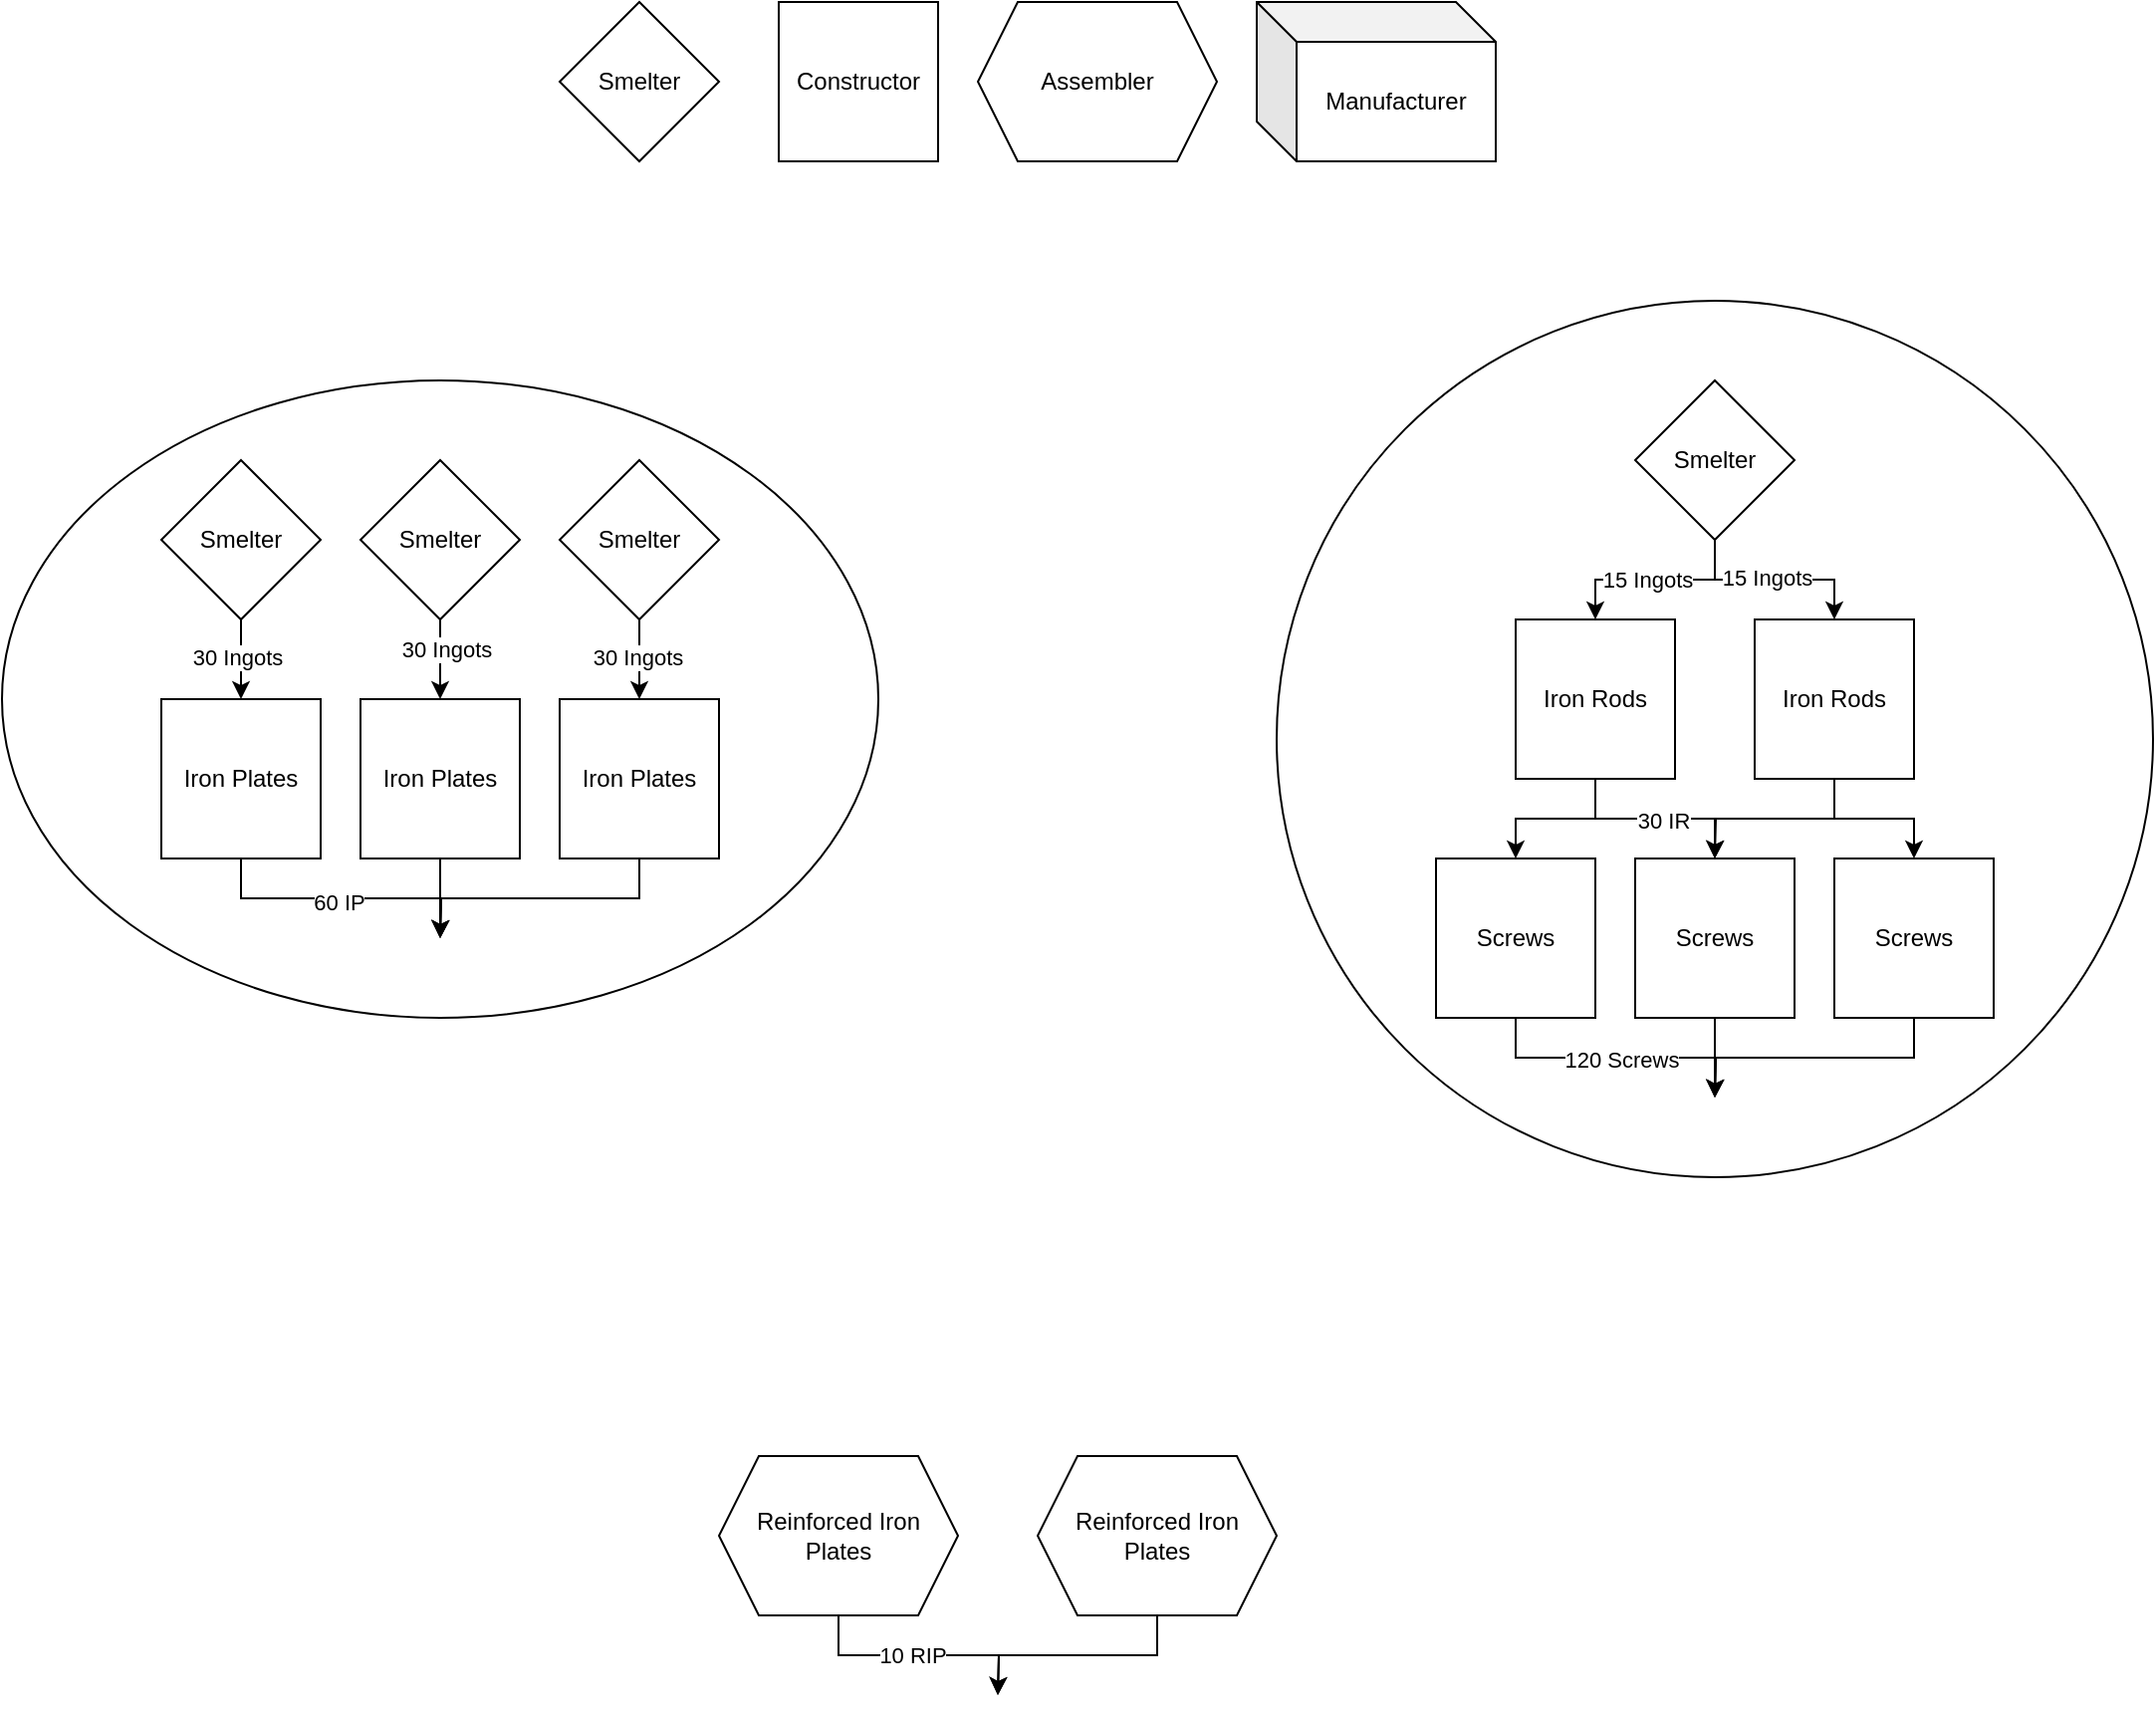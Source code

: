 <mxfile version="24.7.16">
  <diagram name="Page-1" id="bvM2yMaKVryaGW8BDhVk">
    <mxGraphModel dx="2924" dy="1066" grid="1" gridSize="10" guides="1" tooltips="1" connect="1" arrows="1" fold="1" page="1" pageScale="1" pageWidth="850" pageHeight="1100" math="0" shadow="0">
      <root>
        <mxCell id="0" />
        <mxCell id="1" parent="0" />
        <mxCell id="KBHnV0JSUS1abo_l2Nfh-4" value="&lt;div&gt;Smelter&lt;/div&gt;" style="rhombus;whiteSpace=wrap;html=1;" vertex="1" parent="1">
          <mxGeometry y="10" width="80" height="80" as="geometry" />
        </mxCell>
        <mxCell id="KBHnV0JSUS1abo_l2Nfh-5" value="&lt;div&gt;Constructor&lt;/div&gt;" style="whiteSpace=wrap;html=1;aspect=fixed;" vertex="1" parent="1">
          <mxGeometry x="110" y="10" width="80" height="80" as="geometry" />
        </mxCell>
        <mxCell id="KBHnV0JSUS1abo_l2Nfh-6" value="&lt;div&gt;Assembler&lt;/div&gt;" style="shape=hexagon;perimeter=hexagonPerimeter2;whiteSpace=wrap;html=1;fixedSize=1;" vertex="1" parent="1">
          <mxGeometry x="210" y="10" width="120" height="80" as="geometry" />
        </mxCell>
        <mxCell id="KBHnV0JSUS1abo_l2Nfh-7" value="Manufacturer" style="shape=cube;whiteSpace=wrap;html=1;boundedLbl=1;backgroundOutline=1;darkOpacity=0.05;darkOpacity2=0.1;" vertex="1" parent="1">
          <mxGeometry x="350" y="10" width="120" height="80" as="geometry" />
        </mxCell>
        <mxCell id="KBHnV0JSUS1abo_l2Nfh-100" style="edgeStyle=orthogonalEdgeStyle;rounded=0;orthogonalLoop=1;jettySize=auto;html=1;exitX=0.5;exitY=1;exitDx=0;exitDy=0;" edge="1" parent="1" source="KBHnV0JSUS1abo_l2Nfh-93">
          <mxGeometry relative="1" as="geometry">
            <mxPoint x="220" y="860" as="targetPoint" />
          </mxGeometry>
        </mxCell>
        <mxCell id="KBHnV0JSUS1abo_l2Nfh-102" value="10 RIP" style="edgeLabel;html=1;align=center;verticalAlign=middle;resizable=0;points=[];" vertex="1" connectable="0" parent="KBHnV0JSUS1abo_l2Nfh-100">
          <mxGeometry x="-0.054" relative="1" as="geometry">
            <mxPoint as="offset" />
          </mxGeometry>
        </mxCell>
        <mxCell id="KBHnV0JSUS1abo_l2Nfh-93" value="Reinforced Iron Plates" style="shape=hexagon;perimeter=hexagonPerimeter2;whiteSpace=wrap;html=1;fixedSize=1;" vertex="1" parent="1">
          <mxGeometry x="80" y="740" width="120" height="80" as="geometry" />
        </mxCell>
        <mxCell id="KBHnV0JSUS1abo_l2Nfh-101" style="edgeStyle=orthogonalEdgeStyle;rounded=0;orthogonalLoop=1;jettySize=auto;html=1;exitX=0.5;exitY=1;exitDx=0;exitDy=0;" edge="1" parent="1" source="KBHnV0JSUS1abo_l2Nfh-98">
          <mxGeometry relative="1" as="geometry">
            <mxPoint x="220" y="860" as="targetPoint" />
          </mxGeometry>
        </mxCell>
        <mxCell id="KBHnV0JSUS1abo_l2Nfh-98" value="Reinforced Iron Plates" style="shape=hexagon;perimeter=hexagonPerimeter2;whiteSpace=wrap;html=1;fixedSize=1;" vertex="1" parent="1">
          <mxGeometry x="240" y="740" width="120" height="80" as="geometry" />
        </mxCell>
        <mxCell id="KBHnV0JSUS1abo_l2Nfh-107" value="" style="group" vertex="1" connectable="0" parent="1">
          <mxGeometry x="360" y="160" width="440" height="440" as="geometry" />
        </mxCell>
        <mxCell id="KBHnV0JSUS1abo_l2Nfh-61" style="edgeStyle=orthogonalEdgeStyle;rounded=0;orthogonalLoop=1;jettySize=auto;html=1;exitX=0.5;exitY=1;exitDx=0;exitDy=0;entryX=0.5;entryY=0;entryDx=0;entryDy=0;" edge="1" parent="KBHnV0JSUS1abo_l2Nfh-107" source="KBHnV0JSUS1abo_l2Nfh-58" target="KBHnV0JSUS1abo_l2Nfh-59">
          <mxGeometry relative="1" as="geometry" />
        </mxCell>
        <mxCell id="KBHnV0JSUS1abo_l2Nfh-63" value="15 Ingots" style="edgeLabel;html=1;align=center;verticalAlign=middle;resizable=0;points=[];" vertex="1" connectable="0" parent="KBHnV0JSUS1abo_l2Nfh-61">
          <mxGeometry x="0.08" relative="1" as="geometry">
            <mxPoint as="offset" />
          </mxGeometry>
        </mxCell>
        <mxCell id="KBHnV0JSUS1abo_l2Nfh-62" style="edgeStyle=orthogonalEdgeStyle;rounded=0;orthogonalLoop=1;jettySize=auto;html=1;exitX=0.5;exitY=1;exitDx=0;exitDy=0;entryX=0.5;entryY=0;entryDx=0;entryDy=0;" edge="1" parent="KBHnV0JSUS1abo_l2Nfh-107" source="KBHnV0JSUS1abo_l2Nfh-58" target="KBHnV0JSUS1abo_l2Nfh-60">
          <mxGeometry relative="1" as="geometry" />
        </mxCell>
        <mxCell id="KBHnV0JSUS1abo_l2Nfh-64" value="&lt;div&gt;15 Ingots&lt;/div&gt;" style="edgeLabel;html=1;align=center;verticalAlign=middle;resizable=0;points=[];" vertex="1" connectable="0" parent="KBHnV0JSUS1abo_l2Nfh-62">
          <mxGeometry x="-0.08" y="1" relative="1" as="geometry">
            <mxPoint as="offset" />
          </mxGeometry>
        </mxCell>
        <mxCell id="KBHnV0JSUS1abo_l2Nfh-58" value="Smelter" style="rhombus;whiteSpace=wrap;html=1;" vertex="1" parent="KBHnV0JSUS1abo_l2Nfh-107">
          <mxGeometry x="180" y="40" width="80" height="80" as="geometry" />
        </mxCell>
        <mxCell id="KBHnV0JSUS1abo_l2Nfh-76" style="edgeStyle=orthogonalEdgeStyle;rounded=0;orthogonalLoop=1;jettySize=auto;html=1;exitX=0.5;exitY=1;exitDx=0;exitDy=0;entryX=0.5;entryY=0;entryDx=0;entryDy=0;" edge="1" parent="KBHnV0JSUS1abo_l2Nfh-107" source="KBHnV0JSUS1abo_l2Nfh-59" target="KBHnV0JSUS1abo_l2Nfh-65">
          <mxGeometry relative="1" as="geometry" />
        </mxCell>
        <mxCell id="KBHnV0JSUS1abo_l2Nfh-82" value="30 IR" style="edgeLabel;html=1;align=center;verticalAlign=middle;resizable=0;points=[];" vertex="1" connectable="0" parent="KBHnV0JSUS1abo_l2Nfh-76">
          <mxGeometry x="0.08" y="-1" relative="1" as="geometry">
            <mxPoint as="offset" />
          </mxGeometry>
        </mxCell>
        <mxCell id="KBHnV0JSUS1abo_l2Nfh-79" style="edgeStyle=orthogonalEdgeStyle;rounded=0;orthogonalLoop=1;jettySize=auto;html=1;exitX=0.5;exitY=1;exitDx=0;exitDy=0;entryX=0.5;entryY=0;entryDx=0;entryDy=0;" edge="1" parent="KBHnV0JSUS1abo_l2Nfh-107" source="KBHnV0JSUS1abo_l2Nfh-59" target="KBHnV0JSUS1abo_l2Nfh-66">
          <mxGeometry relative="1" as="geometry" />
        </mxCell>
        <mxCell id="KBHnV0JSUS1abo_l2Nfh-59" value="Iron Rods" style="whiteSpace=wrap;html=1;aspect=fixed;" vertex="1" parent="KBHnV0JSUS1abo_l2Nfh-107">
          <mxGeometry x="120" y="160" width="80" height="80" as="geometry" />
        </mxCell>
        <mxCell id="KBHnV0JSUS1abo_l2Nfh-77" style="edgeStyle=orthogonalEdgeStyle;rounded=0;orthogonalLoop=1;jettySize=auto;html=1;exitX=0.5;exitY=1;exitDx=0;exitDy=0;" edge="1" parent="KBHnV0JSUS1abo_l2Nfh-107" source="KBHnV0JSUS1abo_l2Nfh-60">
          <mxGeometry relative="1" as="geometry">
            <mxPoint x="220" y="280" as="targetPoint" />
          </mxGeometry>
        </mxCell>
        <mxCell id="KBHnV0JSUS1abo_l2Nfh-78" style="edgeStyle=orthogonalEdgeStyle;rounded=0;orthogonalLoop=1;jettySize=auto;html=1;exitX=0.5;exitY=1;exitDx=0;exitDy=0;entryX=0.5;entryY=0;entryDx=0;entryDy=0;" edge="1" parent="KBHnV0JSUS1abo_l2Nfh-107" source="KBHnV0JSUS1abo_l2Nfh-60" target="KBHnV0JSUS1abo_l2Nfh-67">
          <mxGeometry relative="1" as="geometry" />
        </mxCell>
        <mxCell id="KBHnV0JSUS1abo_l2Nfh-60" value="Iron Rods" style="whiteSpace=wrap;html=1;aspect=fixed;" vertex="1" parent="KBHnV0JSUS1abo_l2Nfh-107">
          <mxGeometry x="240" y="160" width="80" height="80" as="geometry" />
        </mxCell>
        <mxCell id="KBHnV0JSUS1abo_l2Nfh-75" style="edgeStyle=orthogonalEdgeStyle;rounded=0;orthogonalLoop=1;jettySize=auto;html=1;exitX=0.5;exitY=1;exitDx=0;exitDy=0;" edge="1" parent="KBHnV0JSUS1abo_l2Nfh-107" source="KBHnV0JSUS1abo_l2Nfh-65">
          <mxGeometry relative="1" as="geometry">
            <mxPoint x="220" y="400" as="targetPoint" />
          </mxGeometry>
        </mxCell>
        <mxCell id="KBHnV0JSUS1abo_l2Nfh-65" value="Screws" style="whiteSpace=wrap;html=1;aspect=fixed;" vertex="1" parent="KBHnV0JSUS1abo_l2Nfh-107">
          <mxGeometry x="180" y="280" width="80" height="80" as="geometry" />
        </mxCell>
        <mxCell id="KBHnV0JSUS1abo_l2Nfh-73" style="edgeStyle=orthogonalEdgeStyle;rounded=0;orthogonalLoop=1;jettySize=auto;html=1;exitX=0.5;exitY=1;exitDx=0;exitDy=0;" edge="1" parent="KBHnV0JSUS1abo_l2Nfh-107" source="KBHnV0JSUS1abo_l2Nfh-66">
          <mxGeometry relative="1" as="geometry">
            <mxPoint x="220" y="400" as="targetPoint" />
          </mxGeometry>
        </mxCell>
        <mxCell id="KBHnV0JSUS1abo_l2Nfh-81" value="&lt;div&gt;120 Screws&lt;/div&gt;" style="edgeLabel;html=1;align=center;verticalAlign=middle;resizable=0;points=[];" vertex="1" connectable="0" parent="KBHnV0JSUS1abo_l2Nfh-73">
          <mxGeometry x="0.039" y="-1" relative="1" as="geometry">
            <mxPoint as="offset" />
          </mxGeometry>
        </mxCell>
        <mxCell id="KBHnV0JSUS1abo_l2Nfh-66" value="Screws" style="whiteSpace=wrap;html=1;aspect=fixed;" vertex="1" parent="KBHnV0JSUS1abo_l2Nfh-107">
          <mxGeometry x="80" y="280" width="80" height="80" as="geometry" />
        </mxCell>
        <mxCell id="KBHnV0JSUS1abo_l2Nfh-74" style="edgeStyle=orthogonalEdgeStyle;rounded=0;orthogonalLoop=1;jettySize=auto;html=1;exitX=0.5;exitY=1;exitDx=0;exitDy=0;" edge="1" parent="KBHnV0JSUS1abo_l2Nfh-107" source="KBHnV0JSUS1abo_l2Nfh-67">
          <mxGeometry relative="1" as="geometry">
            <mxPoint x="220" y="400" as="targetPoint" />
          </mxGeometry>
        </mxCell>
        <mxCell id="KBHnV0JSUS1abo_l2Nfh-67" value="Screws" style="whiteSpace=wrap;html=1;aspect=fixed;" vertex="1" parent="KBHnV0JSUS1abo_l2Nfh-107">
          <mxGeometry x="280" y="280" width="80" height="80" as="geometry" />
        </mxCell>
        <mxCell id="KBHnV0JSUS1abo_l2Nfh-106" value="" style="ellipse;whiteSpace=wrap;html=1;fillColor=none;" vertex="1" parent="KBHnV0JSUS1abo_l2Nfh-107">
          <mxGeometry width="440" height="440" as="geometry" />
        </mxCell>
        <mxCell id="KBHnV0JSUS1abo_l2Nfh-109" value="" style="group" vertex="1" connectable="0" parent="1">
          <mxGeometry x="-280" y="200" width="440" height="320" as="geometry" />
        </mxCell>
        <mxCell id="KBHnV0JSUS1abo_l2Nfh-83" style="edgeStyle=orthogonalEdgeStyle;rounded=0;orthogonalLoop=1;jettySize=auto;html=1;exitX=0.5;exitY=1;exitDx=0;exitDy=0;entryX=0.5;entryY=0;entryDx=0;entryDy=0;" edge="1" parent="KBHnV0JSUS1abo_l2Nfh-109" source="KBHnV0JSUS1abo_l2Nfh-1" target="KBHnV0JSUS1abo_l2Nfh-8">
          <mxGeometry relative="1" as="geometry" />
        </mxCell>
        <mxCell id="KBHnV0JSUS1abo_l2Nfh-86" value="30 Ingots" style="edgeLabel;html=1;align=center;verticalAlign=middle;resizable=0;points=[];" vertex="1" connectable="0" parent="KBHnV0JSUS1abo_l2Nfh-83">
          <mxGeometry x="-0.05" y="-2" relative="1" as="geometry">
            <mxPoint as="offset" />
          </mxGeometry>
        </mxCell>
        <mxCell id="KBHnV0JSUS1abo_l2Nfh-1" value="Smelter" style="rhombus;whiteSpace=wrap;html=1;" vertex="1" parent="KBHnV0JSUS1abo_l2Nfh-109">
          <mxGeometry x="80" y="40" width="80" height="80" as="geometry" />
        </mxCell>
        <mxCell id="KBHnV0JSUS1abo_l2Nfh-91" style="edgeStyle=orthogonalEdgeStyle;rounded=0;orthogonalLoop=1;jettySize=auto;html=1;exitX=0.5;exitY=1;exitDx=0;exitDy=0;" edge="1" parent="KBHnV0JSUS1abo_l2Nfh-109" source="KBHnV0JSUS1abo_l2Nfh-8">
          <mxGeometry relative="1" as="geometry">
            <mxPoint x="220" y="280" as="targetPoint" />
          </mxGeometry>
        </mxCell>
        <mxCell id="KBHnV0JSUS1abo_l2Nfh-92" value="60 IP" style="edgeLabel;html=1;align=center;verticalAlign=middle;resizable=0;points=[];" vertex="1" connectable="0" parent="KBHnV0JSUS1abo_l2Nfh-91">
          <mxGeometry x="-0.018" y="-2" relative="1" as="geometry">
            <mxPoint as="offset" />
          </mxGeometry>
        </mxCell>
        <mxCell id="KBHnV0JSUS1abo_l2Nfh-8" value="Iron Plates" style="whiteSpace=wrap;html=1;aspect=fixed;" vertex="1" parent="KBHnV0JSUS1abo_l2Nfh-109">
          <mxGeometry x="80" y="160" width="80" height="80" as="geometry" />
        </mxCell>
        <mxCell id="KBHnV0JSUS1abo_l2Nfh-85" style="edgeStyle=orthogonalEdgeStyle;rounded=0;orthogonalLoop=1;jettySize=auto;html=1;exitX=0.5;exitY=1;exitDx=0;exitDy=0;entryX=0.5;entryY=0;entryDx=0;entryDy=0;" edge="1" parent="KBHnV0JSUS1abo_l2Nfh-109" source="KBHnV0JSUS1abo_l2Nfh-43" target="KBHnV0JSUS1abo_l2Nfh-46">
          <mxGeometry relative="1" as="geometry" />
        </mxCell>
        <mxCell id="KBHnV0JSUS1abo_l2Nfh-87" value="30 Ingots" style="edgeLabel;html=1;align=center;verticalAlign=middle;resizable=0;points=[];" vertex="1" connectable="0" parent="KBHnV0JSUS1abo_l2Nfh-85">
          <mxGeometry x="-0.25" y="3" relative="1" as="geometry">
            <mxPoint as="offset" />
          </mxGeometry>
        </mxCell>
        <mxCell id="KBHnV0JSUS1abo_l2Nfh-43" value="Smelter" style="rhombus;whiteSpace=wrap;html=1;" vertex="1" parent="KBHnV0JSUS1abo_l2Nfh-109">
          <mxGeometry x="180" y="40" width="80" height="80" as="geometry" />
        </mxCell>
        <mxCell id="KBHnV0JSUS1abo_l2Nfh-89" style="edgeStyle=orthogonalEdgeStyle;rounded=0;orthogonalLoop=1;jettySize=auto;html=1;exitX=0.5;exitY=1;exitDx=0;exitDy=0;" edge="1" parent="KBHnV0JSUS1abo_l2Nfh-109" source="KBHnV0JSUS1abo_l2Nfh-46">
          <mxGeometry relative="1" as="geometry">
            <mxPoint x="220" y="280" as="targetPoint" />
          </mxGeometry>
        </mxCell>
        <mxCell id="KBHnV0JSUS1abo_l2Nfh-46" value="Iron Plates" style="whiteSpace=wrap;html=1;aspect=fixed;" vertex="1" parent="KBHnV0JSUS1abo_l2Nfh-109">
          <mxGeometry x="180" y="160" width="80" height="80" as="geometry" />
        </mxCell>
        <mxCell id="KBHnV0JSUS1abo_l2Nfh-84" style="edgeStyle=orthogonalEdgeStyle;rounded=0;orthogonalLoop=1;jettySize=auto;html=1;exitX=0.5;exitY=1;exitDx=0;exitDy=0;" edge="1" parent="KBHnV0JSUS1abo_l2Nfh-109" source="KBHnV0JSUS1abo_l2Nfh-49" target="KBHnV0JSUS1abo_l2Nfh-52">
          <mxGeometry relative="1" as="geometry" />
        </mxCell>
        <mxCell id="KBHnV0JSUS1abo_l2Nfh-88" value="30 Ingots" style="edgeLabel;html=1;align=center;verticalAlign=middle;resizable=0;points=[];" vertex="1" connectable="0" parent="KBHnV0JSUS1abo_l2Nfh-84">
          <mxGeometry x="-0.05" y="-1" relative="1" as="geometry">
            <mxPoint as="offset" />
          </mxGeometry>
        </mxCell>
        <mxCell id="KBHnV0JSUS1abo_l2Nfh-49" value="Smelter" style="rhombus;whiteSpace=wrap;html=1;" vertex="1" parent="KBHnV0JSUS1abo_l2Nfh-109">
          <mxGeometry x="280" y="40" width="80" height="80" as="geometry" />
        </mxCell>
        <mxCell id="KBHnV0JSUS1abo_l2Nfh-90" style="edgeStyle=orthogonalEdgeStyle;rounded=0;orthogonalLoop=1;jettySize=auto;html=1;exitX=0.5;exitY=1;exitDx=0;exitDy=0;" edge="1" parent="KBHnV0JSUS1abo_l2Nfh-109" source="KBHnV0JSUS1abo_l2Nfh-52">
          <mxGeometry relative="1" as="geometry">
            <mxPoint x="220" y="280" as="targetPoint" />
          </mxGeometry>
        </mxCell>
        <mxCell id="KBHnV0JSUS1abo_l2Nfh-52" value="Iron Plates" style="whiteSpace=wrap;html=1;aspect=fixed;" vertex="1" parent="KBHnV0JSUS1abo_l2Nfh-109">
          <mxGeometry x="280" y="160" width="80" height="80" as="geometry" />
        </mxCell>
        <mxCell id="KBHnV0JSUS1abo_l2Nfh-108" value="" style="ellipse;whiteSpace=wrap;html=1;fillColor=none;" vertex="1" parent="KBHnV0JSUS1abo_l2Nfh-109">
          <mxGeometry width="440" height="320" as="geometry" />
        </mxCell>
      </root>
    </mxGraphModel>
  </diagram>
</mxfile>
